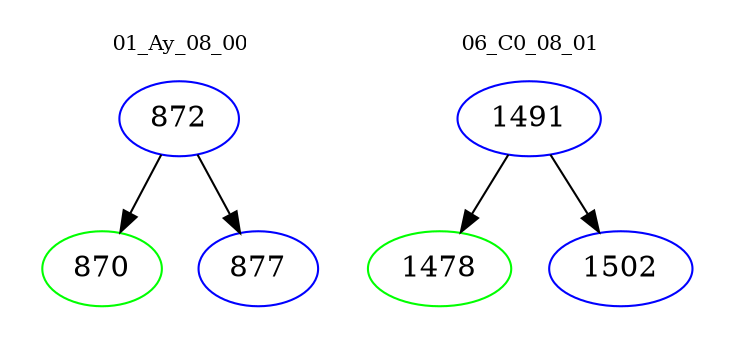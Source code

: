 digraph{
subgraph cluster_0 {
color = white
label = "01_Ay_08_00";
fontsize=10;
T0_872 [label="872", color="blue"]
T0_872 -> T0_870 [color="black"]
T0_870 [label="870", color="green"]
T0_872 -> T0_877 [color="black"]
T0_877 [label="877", color="blue"]
}
subgraph cluster_1 {
color = white
label = "06_C0_08_01";
fontsize=10;
T1_1491 [label="1491", color="blue"]
T1_1491 -> T1_1478 [color="black"]
T1_1478 [label="1478", color="green"]
T1_1491 -> T1_1502 [color="black"]
T1_1502 [label="1502", color="blue"]
}
}

